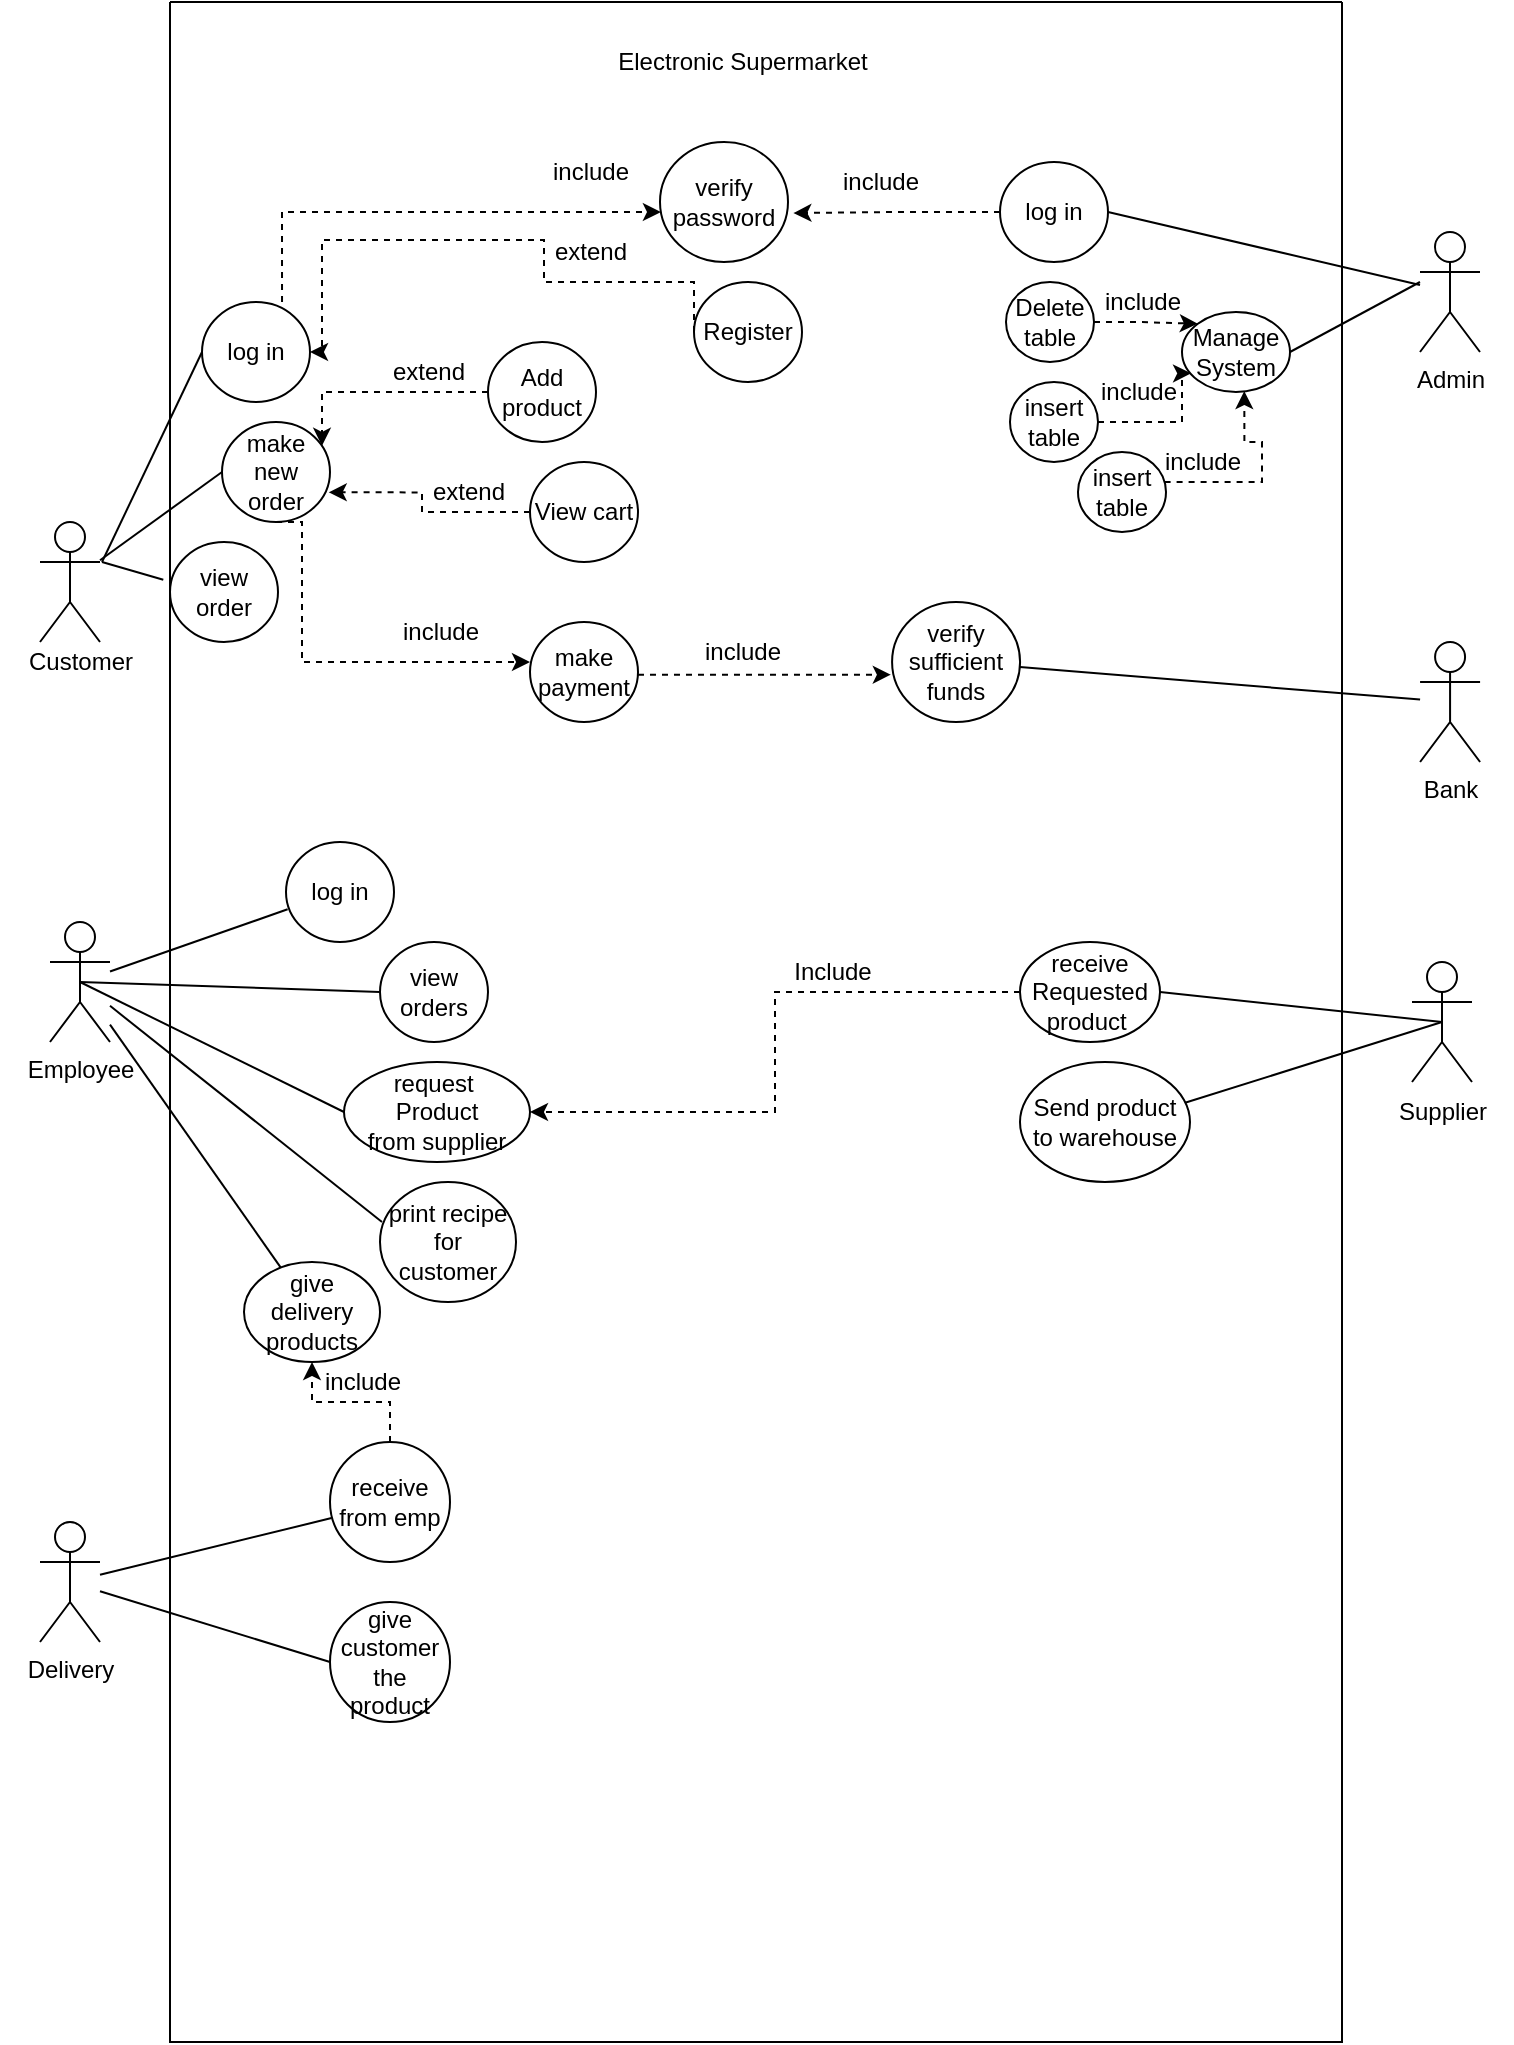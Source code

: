 <mxfile version="20.3.1" type="device"><diagram id="tig_G9j9L1saD4Rqp1RD" name="Page-1"><mxGraphModel dx="1875" dy="902" grid="1" gridSize="10" guides="1" tooltips="1" connect="1" arrows="1" fold="1" page="1" pageScale="1" pageWidth="827" pageHeight="1169" math="0" shadow="0"><root><mxCell id="0"/><mxCell id="1" parent="0"/><mxCell id="hx5OptIDb87S3AfzE9eK-1" value="" style="shape=umlActor;verticalLabelPosition=bottom;verticalAlign=top;html=1;outlineConnect=0;" parent="1" vertex="1"><mxGeometry x="59" y="390" width="30" height="60" as="geometry"/></mxCell><mxCell id="hx5OptIDb87S3AfzE9eK-2" value="Employee" style="shape=umlActor;verticalLabelPosition=bottom;verticalAlign=top;html=1;outlineConnect=0;" parent="1" vertex="1"><mxGeometry x="64" y="590" width="30" height="60" as="geometry"/></mxCell><mxCell id="hx5OptIDb87S3AfzE9eK-5" value="" style="swimlane;startSize=0;" parent="1" vertex="1"><mxGeometry x="124" y="130" width="586" height="1020" as="geometry"/></mxCell><mxCell id="hx5OptIDb87S3AfzE9eK-34" style="edgeStyle=orthogonalEdgeStyle;rounded=0;orthogonalLoop=1;jettySize=auto;html=1;exitX=0.741;exitY=0;exitDx=0;exitDy=0;dashed=1;exitPerimeter=0;" parent="hx5OptIDb87S3AfzE9eK-5" source="hx5OptIDb87S3AfzE9eK-12" target="hx5OptIDb87S3AfzE9eK-26" edge="1"><mxGeometry relative="1" as="geometry"><Array as="points"><mxPoint x="56" y="105"/></Array></mxGeometry></mxCell><mxCell id="hx5OptIDb87S3AfzE9eK-12" value="log in" style="ellipse;whiteSpace=wrap;html=1;" parent="hx5OptIDb87S3AfzE9eK-5" vertex="1"><mxGeometry x="16" y="150" width="54" height="50" as="geometry"/></mxCell><mxCell id="hx5OptIDb87S3AfzE9eK-47" style="edgeStyle=orthogonalEdgeStyle;rounded=0;orthogonalLoop=1;jettySize=auto;html=1;entryX=1.042;entryY=0.592;entryDx=0;entryDy=0;entryPerimeter=0;dashed=1;" parent="hx5OptIDb87S3AfzE9eK-5" source="hx5OptIDb87S3AfzE9eK-14" target="hx5OptIDb87S3AfzE9eK-26" edge="1"><mxGeometry relative="1" as="geometry"/></mxCell><mxCell id="hx5OptIDb87S3AfzE9eK-14" value="log in" style="ellipse;whiteSpace=wrap;html=1;" parent="hx5OptIDb87S3AfzE9eK-5" vertex="1"><mxGeometry x="415" y="80" width="54" height="50" as="geometry"/></mxCell><mxCell id="hx5OptIDb87S3AfzE9eK-72" style="edgeStyle=orthogonalEdgeStyle;rounded=0;orthogonalLoop=1;jettySize=auto;html=1;entryX=0;entryY=0.4;entryDx=0;entryDy=0;entryPerimeter=0;dashed=1;exitX=0.5;exitY=1;exitDx=0;exitDy=0;" parent="hx5OptIDb87S3AfzE9eK-5" source="hx5OptIDb87S3AfzE9eK-16" target="hx5OptIDb87S3AfzE9eK-18" edge="1"><mxGeometry relative="1" as="geometry"><mxPoint x="66" y="270" as="sourcePoint"/><Array as="points"><mxPoint x="66" y="260"/><mxPoint x="66" y="330"/></Array></mxGeometry></mxCell><mxCell id="hx5OptIDb87S3AfzE9eK-16" value="make&lt;br&gt;new order" style="ellipse;whiteSpace=wrap;html=1;" parent="hx5OptIDb87S3AfzE9eK-5" vertex="1"><mxGeometry x="26" y="210" width="54" height="50" as="geometry"/></mxCell><mxCell id="hx5OptIDb87S3AfzE9eK-17" value="view order" style="ellipse;whiteSpace=wrap;html=1;" parent="hx5OptIDb87S3AfzE9eK-5" vertex="1"><mxGeometry y="270" width="54" height="50" as="geometry"/></mxCell><mxCell id="hx5OptIDb87S3AfzE9eK-49" style="edgeStyle=orthogonalEdgeStyle;rounded=0;orthogonalLoop=1;jettySize=auto;html=1;entryX=-0.01;entryY=0.606;entryDx=0;entryDy=0;entryPerimeter=0;dashed=1;" parent="hx5OptIDb87S3AfzE9eK-5" target="hx5OptIDb87S3AfzE9eK-27" edge="1"><mxGeometry relative="1" as="geometry"><mxPoint x="233.997" y="336.414" as="sourcePoint"/><Array as="points"><mxPoint x="282.04" y="336"/></Array></mxGeometry></mxCell><mxCell id="hx5OptIDb87S3AfzE9eK-18" value="make payment" style="ellipse;whiteSpace=wrap;html=1;" parent="hx5OptIDb87S3AfzE9eK-5" vertex="1"><mxGeometry x="180" y="310" width="54" height="50" as="geometry"/></mxCell><mxCell id="hx5OptIDb87S3AfzE9eK-26" value="verify password" style="ellipse;whiteSpace=wrap;html=1;" parent="hx5OptIDb87S3AfzE9eK-5" vertex="1"><mxGeometry x="245" y="70" width="64" height="60" as="geometry"/></mxCell><mxCell id="hx5OptIDb87S3AfzE9eK-32" style="edgeStyle=orthogonalEdgeStyle;rounded=0;orthogonalLoop=1;jettySize=auto;html=1;exitX=0;exitY=0.5;exitDx=0;exitDy=0;dashed=1;" parent="hx5OptIDb87S3AfzE9eK-5" source="hx5OptIDb87S3AfzE9eK-25" target="hx5OptIDb87S3AfzE9eK-12" edge="1"><mxGeometry relative="1" as="geometry"><Array as="points"><mxPoint x="262" y="140"/><mxPoint x="187" y="140"/><mxPoint x="187" y="119"/><mxPoint x="76" y="119"/><mxPoint x="76" y="175"/></Array></mxGeometry></mxCell><mxCell id="hx5OptIDb87S3AfzE9eK-25" value="Register" style="ellipse;whiteSpace=wrap;html=1;" parent="hx5OptIDb87S3AfzE9eK-5" vertex="1"><mxGeometry x="262" y="140" width="54" height="50" as="geometry"/></mxCell><mxCell id="hx5OptIDb87S3AfzE9eK-27" value="verify sufficient funds" style="ellipse;whiteSpace=wrap;html=1;" parent="hx5OptIDb87S3AfzE9eK-5" vertex="1"><mxGeometry x="361.04" y="300" width="64" height="60" as="geometry"/></mxCell><mxCell id="hx5OptIDb87S3AfzE9eK-31" value="include" style="text;html=1;align=center;verticalAlign=middle;resizable=0;points=[];autosize=1;strokeColor=none;fillColor=none;" parent="hx5OptIDb87S3AfzE9eK-5" vertex="1"><mxGeometry x="180" y="70" width="60" height="30" as="geometry"/></mxCell><mxCell id="hx5OptIDb87S3AfzE9eK-35" value="extend" style="text;html=1;align=center;verticalAlign=middle;resizable=0;points=[];autosize=1;strokeColor=none;fillColor=none;" parent="hx5OptIDb87S3AfzE9eK-5" vertex="1"><mxGeometry x="180" y="110" width="60" height="30" as="geometry"/></mxCell><mxCell id="hx5OptIDb87S3AfzE9eK-38" value="include" style="text;html=1;align=center;verticalAlign=middle;resizable=0;points=[];autosize=1;strokeColor=none;fillColor=none;" parent="hx5OptIDb87S3AfzE9eK-5" vertex="1"><mxGeometry x="256.04" y="310" width="60" height="30" as="geometry"/></mxCell><mxCell id="hx5OptIDb87S3AfzE9eK-50" value="view orders" style="ellipse;whiteSpace=wrap;html=1;" parent="hx5OptIDb87S3AfzE9eK-5" vertex="1"><mxGeometry x="105" y="470" width="54" height="50" as="geometry"/></mxCell><mxCell id="hx5OptIDb87S3AfzE9eK-51" value="request&amp;nbsp;&lt;br&gt;Product&lt;br&gt;from supplier" style="ellipse;whiteSpace=wrap;html=1;" parent="hx5OptIDb87S3AfzE9eK-5" vertex="1"><mxGeometry x="87" y="530" width="93" height="50" as="geometry"/></mxCell><mxCell id="hx5OptIDb87S3AfzE9eK-54" value="print recipe for customer" style="ellipse;whiteSpace=wrap;html=1;" parent="hx5OptIDb87S3AfzE9eK-5" vertex="1"><mxGeometry x="105" y="590" width="68" height="60" as="geometry"/></mxCell><mxCell id="hx5OptIDb87S3AfzE9eK-86" style="edgeStyle=orthogonalEdgeStyle;rounded=0;orthogonalLoop=1;jettySize=auto;html=1;entryX=1;entryY=0.5;entryDx=0;entryDy=0;dashed=1;" parent="hx5OptIDb87S3AfzE9eK-5" source="hx5OptIDb87S3AfzE9eK-59" target="hx5OptIDb87S3AfzE9eK-51" edge="1"><mxGeometry relative="1" as="geometry"/></mxCell><mxCell id="hx5OptIDb87S3AfzE9eK-59" value="receive Requested product&amp;nbsp;" style="ellipse;whiteSpace=wrap;html=1;" parent="hx5OptIDb87S3AfzE9eK-5" vertex="1"><mxGeometry x="425" y="470" width="70" height="50" as="geometry"/></mxCell><mxCell id="hx5OptIDb87S3AfzE9eK-61" value="Manage System" style="ellipse;whiteSpace=wrap;html=1;" parent="hx5OptIDb87S3AfzE9eK-5" vertex="1"><mxGeometry x="506" y="155" width="54" height="40" as="geometry"/></mxCell><mxCell id="hx5OptIDb87S3AfzE9eK-64" value="Send product to warehouse" style="ellipse;whiteSpace=wrap;html=1;" parent="hx5OptIDb87S3AfzE9eK-5" vertex="1"><mxGeometry x="425" y="530" width="85" height="60" as="geometry"/></mxCell><mxCell id="hx5OptIDb87S3AfzE9eK-73" value="include" style="text;html=1;align=center;verticalAlign=middle;resizable=0;points=[];autosize=1;strokeColor=none;fillColor=none;" parent="hx5OptIDb87S3AfzE9eK-5" vertex="1"><mxGeometry x="105" y="300" width="60" height="30" as="geometry"/></mxCell><mxCell id="hx5OptIDb87S3AfzE9eK-81" style="edgeStyle=orthogonalEdgeStyle;rounded=0;orthogonalLoop=1;jettySize=auto;html=1;exitX=0;exitY=0.5;exitDx=0;exitDy=0;entryX=0.988;entryY=0.703;entryDx=0;entryDy=0;entryPerimeter=0;dashed=1;" parent="hx5OptIDb87S3AfzE9eK-5" source="hx5OptIDb87S3AfzE9eK-75" target="hx5OptIDb87S3AfzE9eK-16" edge="1"><mxGeometry relative="1" as="geometry"><Array as="points"><mxPoint x="126" y="255"/><mxPoint x="126" y="245"/></Array></mxGeometry></mxCell><mxCell id="hx5OptIDb87S3AfzE9eK-75" value="View cart" style="ellipse;whiteSpace=wrap;html=1;" parent="hx5OptIDb87S3AfzE9eK-5" vertex="1"><mxGeometry x="180" y="230" width="54" height="50" as="geometry"/></mxCell><mxCell id="hx5OptIDb87S3AfzE9eK-76" style="edgeStyle=orthogonalEdgeStyle;rounded=0;orthogonalLoop=1;jettySize=auto;html=1;exitX=0;exitY=0.5;exitDx=0;exitDy=0;dashed=1;" parent="hx5OptIDb87S3AfzE9eK-5" source="hx5OptIDb87S3AfzE9eK-74" target="hx5OptIDb87S3AfzE9eK-16" edge="1"><mxGeometry relative="1" as="geometry"><Array as="points"><mxPoint x="76" y="195"/><mxPoint x="76" y="245"/></Array></mxGeometry></mxCell><mxCell id="hx5OptIDb87S3AfzE9eK-74" value="Add product" style="ellipse;whiteSpace=wrap;html=1;" parent="hx5OptIDb87S3AfzE9eK-5" vertex="1"><mxGeometry x="159" y="170" width="54" height="50" as="geometry"/></mxCell><mxCell id="hx5OptIDb87S3AfzE9eK-79" value="extend" style="text;html=1;align=center;verticalAlign=middle;resizable=0;points=[];autosize=1;strokeColor=none;fillColor=none;" parent="hx5OptIDb87S3AfzE9eK-5" vertex="1"><mxGeometry x="119" y="230" width="60" height="30" as="geometry"/></mxCell><mxCell id="hx5OptIDb87S3AfzE9eK-78" value="extend" style="text;html=1;align=center;verticalAlign=middle;resizable=0;points=[];autosize=1;strokeColor=none;fillColor=none;" parent="hx5OptIDb87S3AfzE9eK-5" vertex="1"><mxGeometry x="99" y="170" width="60" height="30" as="geometry"/></mxCell><mxCell id="hx5OptIDb87S3AfzE9eK-82" value="log in" style="ellipse;whiteSpace=wrap;html=1;" parent="hx5OptIDb87S3AfzE9eK-5" vertex="1"><mxGeometry x="58" y="420" width="54" height="50" as="geometry"/></mxCell><mxCell id="hx5OptIDb87S3AfzE9eK-87" value="Include" style="text;html=1;align=center;verticalAlign=middle;resizable=0;points=[];autosize=1;strokeColor=none;fillColor=none;" parent="hx5OptIDb87S3AfzE9eK-5" vertex="1"><mxGeometry x="301.04" y="470" width="60" height="30" as="geometry"/></mxCell><mxCell id="hx5OptIDb87S3AfzE9eK-94" style="edgeStyle=orthogonalEdgeStyle;rounded=0;orthogonalLoop=1;jettySize=auto;html=1;entryX=0.084;entryY=0.767;entryDx=0;entryDy=0;entryPerimeter=0;dashed=1;" parent="hx5OptIDb87S3AfzE9eK-5" source="hx5OptIDb87S3AfzE9eK-89" target="hx5OptIDb87S3AfzE9eK-61" edge="1"><mxGeometry relative="1" as="geometry"><Array as="points"><mxPoint x="506" y="210"/><mxPoint x="506" y="186"/></Array></mxGeometry></mxCell><mxCell id="hx5OptIDb87S3AfzE9eK-89" value="insert table" style="ellipse;whiteSpace=wrap;html=1;" parent="hx5OptIDb87S3AfzE9eK-5" vertex="1"><mxGeometry x="420" y="190" width="44" height="40" as="geometry"/></mxCell><mxCell id="hx5OptIDb87S3AfzE9eK-93" style="edgeStyle=orthogonalEdgeStyle;rounded=0;orthogonalLoop=1;jettySize=auto;html=1;entryX=0;entryY=0;entryDx=0;entryDy=0;dashed=1;" parent="hx5OptIDb87S3AfzE9eK-5" source="hx5OptIDb87S3AfzE9eK-91" target="hx5OptIDb87S3AfzE9eK-61" edge="1"><mxGeometry relative="1" as="geometry"/></mxCell><mxCell id="hx5OptIDb87S3AfzE9eK-91" value="Delete table" style="ellipse;whiteSpace=wrap;html=1;" parent="hx5OptIDb87S3AfzE9eK-5" vertex="1"><mxGeometry x="418" y="140" width="44" height="40" as="geometry"/></mxCell><mxCell id="hx5OptIDb87S3AfzE9eK-95" style="edgeStyle=orthogonalEdgeStyle;rounded=0;orthogonalLoop=1;jettySize=auto;html=1;entryX=0.577;entryY=0.989;entryDx=0;entryDy=0;entryPerimeter=0;dashed=1;" parent="hx5OptIDb87S3AfzE9eK-5" source="hx5OptIDb87S3AfzE9eK-92" target="hx5OptIDb87S3AfzE9eK-61" edge="1"><mxGeometry relative="1" as="geometry"><Array as="points"><mxPoint x="546" y="240"/><mxPoint x="546" y="220"/><mxPoint x="537" y="220"/></Array></mxGeometry></mxCell><mxCell id="hx5OptIDb87S3AfzE9eK-92" value="insert table" style="ellipse;whiteSpace=wrap;html=1;" parent="hx5OptIDb87S3AfzE9eK-5" vertex="1"><mxGeometry x="454" y="225" width="44" height="40" as="geometry"/></mxCell><mxCell id="hx5OptIDb87S3AfzE9eK-97" value="include" style="text;html=1;align=center;verticalAlign=middle;resizable=0;points=[];autosize=1;strokeColor=none;fillColor=none;" parent="hx5OptIDb87S3AfzE9eK-5" vertex="1"><mxGeometry x="454" y="180" width="60" height="30" as="geometry"/></mxCell><mxCell id="hx5OptIDb87S3AfzE9eK-99" value="give delivery products" style="ellipse;whiteSpace=wrap;html=1;" parent="hx5OptIDb87S3AfzE9eK-5" vertex="1"><mxGeometry x="37" y="630" width="68" height="50" as="geometry"/></mxCell><mxCell id="hx5OptIDb87S3AfzE9eK-106" style="edgeStyle=orthogonalEdgeStyle;rounded=0;orthogonalLoop=1;jettySize=auto;html=1;dashed=1;" parent="hx5OptIDb87S3AfzE9eK-5" source="hx5OptIDb87S3AfzE9eK-102" target="hx5OptIDb87S3AfzE9eK-99" edge="1"><mxGeometry relative="1" as="geometry"/></mxCell><mxCell id="hx5OptIDb87S3AfzE9eK-102" value="receive from emp" style="ellipse;whiteSpace=wrap;html=1;" parent="hx5OptIDb87S3AfzE9eK-5" vertex="1"><mxGeometry x="80" y="720" width="60" height="60" as="geometry"/></mxCell><mxCell id="hx5OptIDb87S3AfzE9eK-104" value="give customer the product" style="ellipse;whiteSpace=wrap;html=1;" parent="hx5OptIDb87S3AfzE9eK-5" vertex="1"><mxGeometry x="80" y="800" width="60" height="60" as="geometry"/></mxCell><mxCell id="hx5OptIDb87S3AfzE9eK-7" value="Customer" style="text;html=1;align=center;verticalAlign=middle;resizable=0;points=[];autosize=1;strokeColor=none;fillColor=none;" parent="1" vertex="1"><mxGeometry x="39" y="445" width="80" height="30" as="geometry"/></mxCell><mxCell id="hx5OptIDb87S3AfzE9eK-9" value="Admin" style="shape=umlActor;verticalLabelPosition=bottom;verticalAlign=top;html=1;outlineConnect=0;" parent="1" vertex="1"><mxGeometry x="749" y="245" width="30" height="60" as="geometry"/></mxCell><mxCell id="hx5OptIDb87S3AfzE9eK-13" value="" style="endArrow=none;html=1;rounded=0;entryX=0;entryY=0.5;entryDx=0;entryDy=0;" parent="1" target="hx5OptIDb87S3AfzE9eK-12" edge="1"><mxGeometry width="50" height="50" relative="1" as="geometry"><mxPoint x="90" y="410" as="sourcePoint"/><mxPoint x="349" y="580" as="targetPoint"/></mxGeometry></mxCell><mxCell id="hx5OptIDb87S3AfzE9eK-15" value="" style="endArrow=none;html=1;rounded=0;exitX=1;exitY=0.5;exitDx=0;exitDy=0;" parent="1" source="hx5OptIDb87S3AfzE9eK-14" target="hx5OptIDb87S3AfzE9eK-9" edge="1"><mxGeometry width="50" height="50" relative="1" as="geometry"><mxPoint x="569" y="290.003" as="sourcePoint"/><mxPoint x="689" y="276.67" as="targetPoint"/></mxGeometry></mxCell><mxCell id="hx5OptIDb87S3AfzE9eK-19" value="" style="endArrow=none;html=1;rounded=0;entryX=0;entryY=0.5;entryDx=0;entryDy=0;" parent="1" source="hx5OptIDb87S3AfzE9eK-1" target="hx5OptIDb87S3AfzE9eK-16" edge="1"><mxGeometry width="50" height="50" relative="1" as="geometry"><mxPoint x="99" y="428.469" as="sourcePoint"/><mxPoint x="329" y="405.0" as="targetPoint"/></mxGeometry></mxCell><mxCell id="hx5OptIDb87S3AfzE9eK-20" value="" style="endArrow=none;html=1;rounded=0;entryX=-0.062;entryY=0.377;entryDx=0;entryDy=0;entryPerimeter=0;" parent="1" target="hx5OptIDb87S3AfzE9eK-17" edge="1"><mxGeometry width="50" height="50" relative="1" as="geometry"><mxPoint x="90" y="410" as="sourcePoint"/><mxPoint x="339" y="415.0" as="targetPoint"/></mxGeometry></mxCell><mxCell id="hx5OptIDb87S3AfzE9eK-22" value="Bank" style="shape=umlActor;verticalLabelPosition=bottom;verticalAlign=top;html=1;outlineConnect=0;" parent="1" vertex="1"><mxGeometry x="749.04" y="450" width="30" height="60" as="geometry"/></mxCell><mxCell id="hx5OptIDb87S3AfzE9eK-28" value="" style="endArrow=none;html=1;rounded=0;" parent="1" source="hx5OptIDb87S3AfzE9eK-27" target="hx5OptIDb87S3AfzE9eK-22" edge="1"><mxGeometry width="50" height="50" relative="1" as="geometry"><mxPoint x="479.04" y="470" as="sourcePoint"/><mxPoint x="749.04" y="446.491" as="targetPoint"/></mxGeometry></mxCell><mxCell id="hx5OptIDb87S3AfzE9eK-48" value="include" style="text;html=1;align=center;verticalAlign=middle;resizable=0;points=[];autosize=1;strokeColor=none;fillColor=none;" parent="1" vertex="1"><mxGeometry x="449" y="205" width="60" height="30" as="geometry"/></mxCell><mxCell id="hx5OptIDb87S3AfzE9eK-52" value="" style="endArrow=none;html=1;rounded=0;entryX=0;entryY=0.5;entryDx=0;entryDy=0;" parent="1" target="hx5OptIDb87S3AfzE9eK-50" edge="1"><mxGeometry width="50" height="50" relative="1" as="geometry"><mxPoint x="79" y="620" as="sourcePoint"/><mxPoint x="260.0" y="505" as="targetPoint"/></mxGeometry></mxCell><mxCell id="hx5OptIDb87S3AfzE9eK-53" value="" style="endArrow=none;html=1;rounded=0;entryX=0;entryY=0.5;entryDx=0;entryDy=0;exitX=0.5;exitY=0.5;exitDx=0;exitDy=0;exitPerimeter=0;" parent="1" source="hx5OptIDb87S3AfzE9eK-2" target="hx5OptIDb87S3AfzE9eK-51" edge="1"><mxGeometry width="50" height="50" relative="1" as="geometry"><mxPoint x="104" y="630.5" as="sourcePoint"/><mxPoint x="239" y="635" as="targetPoint"/></mxGeometry></mxCell><mxCell id="hx5OptIDb87S3AfzE9eK-55" value="" style="endArrow=none;html=1;rounded=0;" parent="1" source="hx5OptIDb87S3AfzE9eK-2" edge="1"><mxGeometry width="50" height="50" relative="1" as="geometry"><mxPoint x="89" y="630" as="sourcePoint"/><mxPoint x="230" y="740" as="targetPoint"/></mxGeometry></mxCell><mxCell id="hx5OptIDb87S3AfzE9eK-56" value="" style="shape=umlActor;verticalLabelPosition=bottom;verticalAlign=top;html=1;outlineConnect=0;" parent="1" vertex="1"><mxGeometry x="745" y="610" width="30" height="60" as="geometry"/></mxCell><mxCell id="hx5OptIDb87S3AfzE9eK-58" value="Supplier" style="text;html=1;align=center;verticalAlign=middle;resizable=0;points=[];autosize=1;strokeColor=none;fillColor=none;" parent="1" vertex="1"><mxGeometry x="725" y="670" width="70" height="30" as="geometry"/></mxCell><mxCell id="hx5OptIDb87S3AfzE9eK-60" value="" style="endArrow=none;html=1;rounded=0;entryX=0.5;entryY=0.5;entryDx=0;entryDy=0;entryPerimeter=0;exitX=1;exitY=0.5;exitDx=0;exitDy=0;" parent="1" source="hx5OptIDb87S3AfzE9eK-59" target="hx5OptIDb87S3AfzE9eK-56" edge="1"><mxGeometry width="50" height="50" relative="1" as="geometry"><mxPoint x="315" y="670" as="sourcePoint"/><mxPoint x="755" y="560" as="targetPoint"/></mxGeometry></mxCell><mxCell id="hx5OptIDb87S3AfzE9eK-62" value="" style="endArrow=none;html=1;rounded=0;exitX=1;exitY=0.5;exitDx=0;exitDy=0;" parent="1" source="hx5OptIDb87S3AfzE9eK-61" edge="1"><mxGeometry width="50" height="50" relative="1" as="geometry"><mxPoint x="622.749" y="407.322" as="sourcePoint"/><mxPoint x="749" y="270" as="targetPoint"/></mxGeometry></mxCell><mxCell id="hx5OptIDb87S3AfzE9eK-65" value="" style="endArrow=none;html=1;rounded=0;exitX=0.971;exitY=0.34;exitDx=0;exitDy=0;exitPerimeter=0;entryX=0.5;entryY=0.5;entryDx=0;entryDy=0;entryPerimeter=0;" parent="1" source="hx5OptIDb87S3AfzE9eK-64" target="hx5OptIDb87S3AfzE9eK-56" edge="1"><mxGeometry width="50" height="50" relative="1" as="geometry"><mxPoint x="629" y="635" as="sourcePoint"/><mxPoint x="770" y="650" as="targetPoint"/></mxGeometry></mxCell><mxCell id="hx5OptIDb87S3AfzE9eK-71" value="Electronic Supermarket" style="text;html=1;align=center;verticalAlign=middle;resizable=0;points=[];autosize=1;strokeColor=none;fillColor=none;" parent="1" vertex="1"><mxGeometry x="335" y="145" width="150" height="30" as="geometry"/></mxCell><mxCell id="hx5OptIDb87S3AfzE9eK-83" value="" style="endArrow=none;html=1;rounded=0;entryX=0.015;entryY=0.673;entryDx=0;entryDy=0;entryPerimeter=0;" parent="1" source="hx5OptIDb87S3AfzE9eK-2" target="hx5OptIDb87S3AfzE9eK-82" edge="1"><mxGeometry width="50" height="50" relative="1" as="geometry"><mxPoint x="90" y="620" as="sourcePoint"/><mxPoint x="187.924" y="743.98" as="targetPoint"/></mxGeometry></mxCell><mxCell id="hx5OptIDb87S3AfzE9eK-96" value="include" style="text;html=1;align=center;verticalAlign=middle;resizable=0;points=[];autosize=1;strokeColor=none;fillColor=none;" parent="1" vertex="1"><mxGeometry x="580" y="265" width="60" height="30" as="geometry"/></mxCell><mxCell id="hx5OptIDb87S3AfzE9eK-98" value="include" style="text;html=1;align=center;verticalAlign=middle;resizable=0;points=[];autosize=1;strokeColor=none;fillColor=none;" parent="1" vertex="1"><mxGeometry x="610" y="345" width="60" height="30" as="geometry"/></mxCell><mxCell id="hx5OptIDb87S3AfzE9eK-100" value="" style="endArrow=none;html=1;rounded=0;" parent="1" source="hx5OptIDb87S3AfzE9eK-2" target="hx5OptIDb87S3AfzE9eK-99" edge="1"><mxGeometry width="50" height="50" relative="1" as="geometry"><mxPoint x="104" y="641.18" as="sourcePoint"/><mxPoint x="241.924" y="743.98" as="targetPoint"/></mxGeometry></mxCell><mxCell id="hx5OptIDb87S3AfzE9eK-101" value="Delivery" style="shape=umlActor;verticalLabelPosition=bottom;verticalAlign=top;html=1;outlineConnect=0;" parent="1" vertex="1"><mxGeometry x="59" y="890" width="30" height="60" as="geometry"/></mxCell><mxCell id="hx5OptIDb87S3AfzE9eK-103" value="" style="endArrow=none;html=1;rounded=0;entryX=0.013;entryY=0.634;entryDx=0;entryDy=0;entryPerimeter=0;" parent="1" source="hx5OptIDb87S3AfzE9eK-101" target="hx5OptIDb87S3AfzE9eK-102" edge="1"><mxGeometry width="50" height="50" relative="1" as="geometry"><mxPoint x="104" y="651.336" as="sourcePoint"/><mxPoint x="189.389" y="772.791" as="targetPoint"/></mxGeometry></mxCell><mxCell id="hx5OptIDb87S3AfzE9eK-105" value="" style="endArrow=none;html=1;rounded=0;entryX=0;entryY=0.5;entryDx=0;entryDy=0;" parent="1" source="hx5OptIDb87S3AfzE9eK-101" target="hx5OptIDb87S3AfzE9eK-104" edge="1"><mxGeometry width="50" height="50" relative="1" as="geometry"><mxPoint x="99" y="926.334" as="sourcePoint"/><mxPoint x="214.78" y="898.04" as="targetPoint"/></mxGeometry></mxCell><mxCell id="hx5OptIDb87S3AfzE9eK-107" value="include" style="text;html=1;align=center;verticalAlign=middle;resizable=0;points=[];autosize=1;strokeColor=none;fillColor=none;" parent="1" vertex="1"><mxGeometry x="190" y="805" width="60" height="30" as="geometry"/></mxCell></root></mxGraphModel></diagram></mxfile>